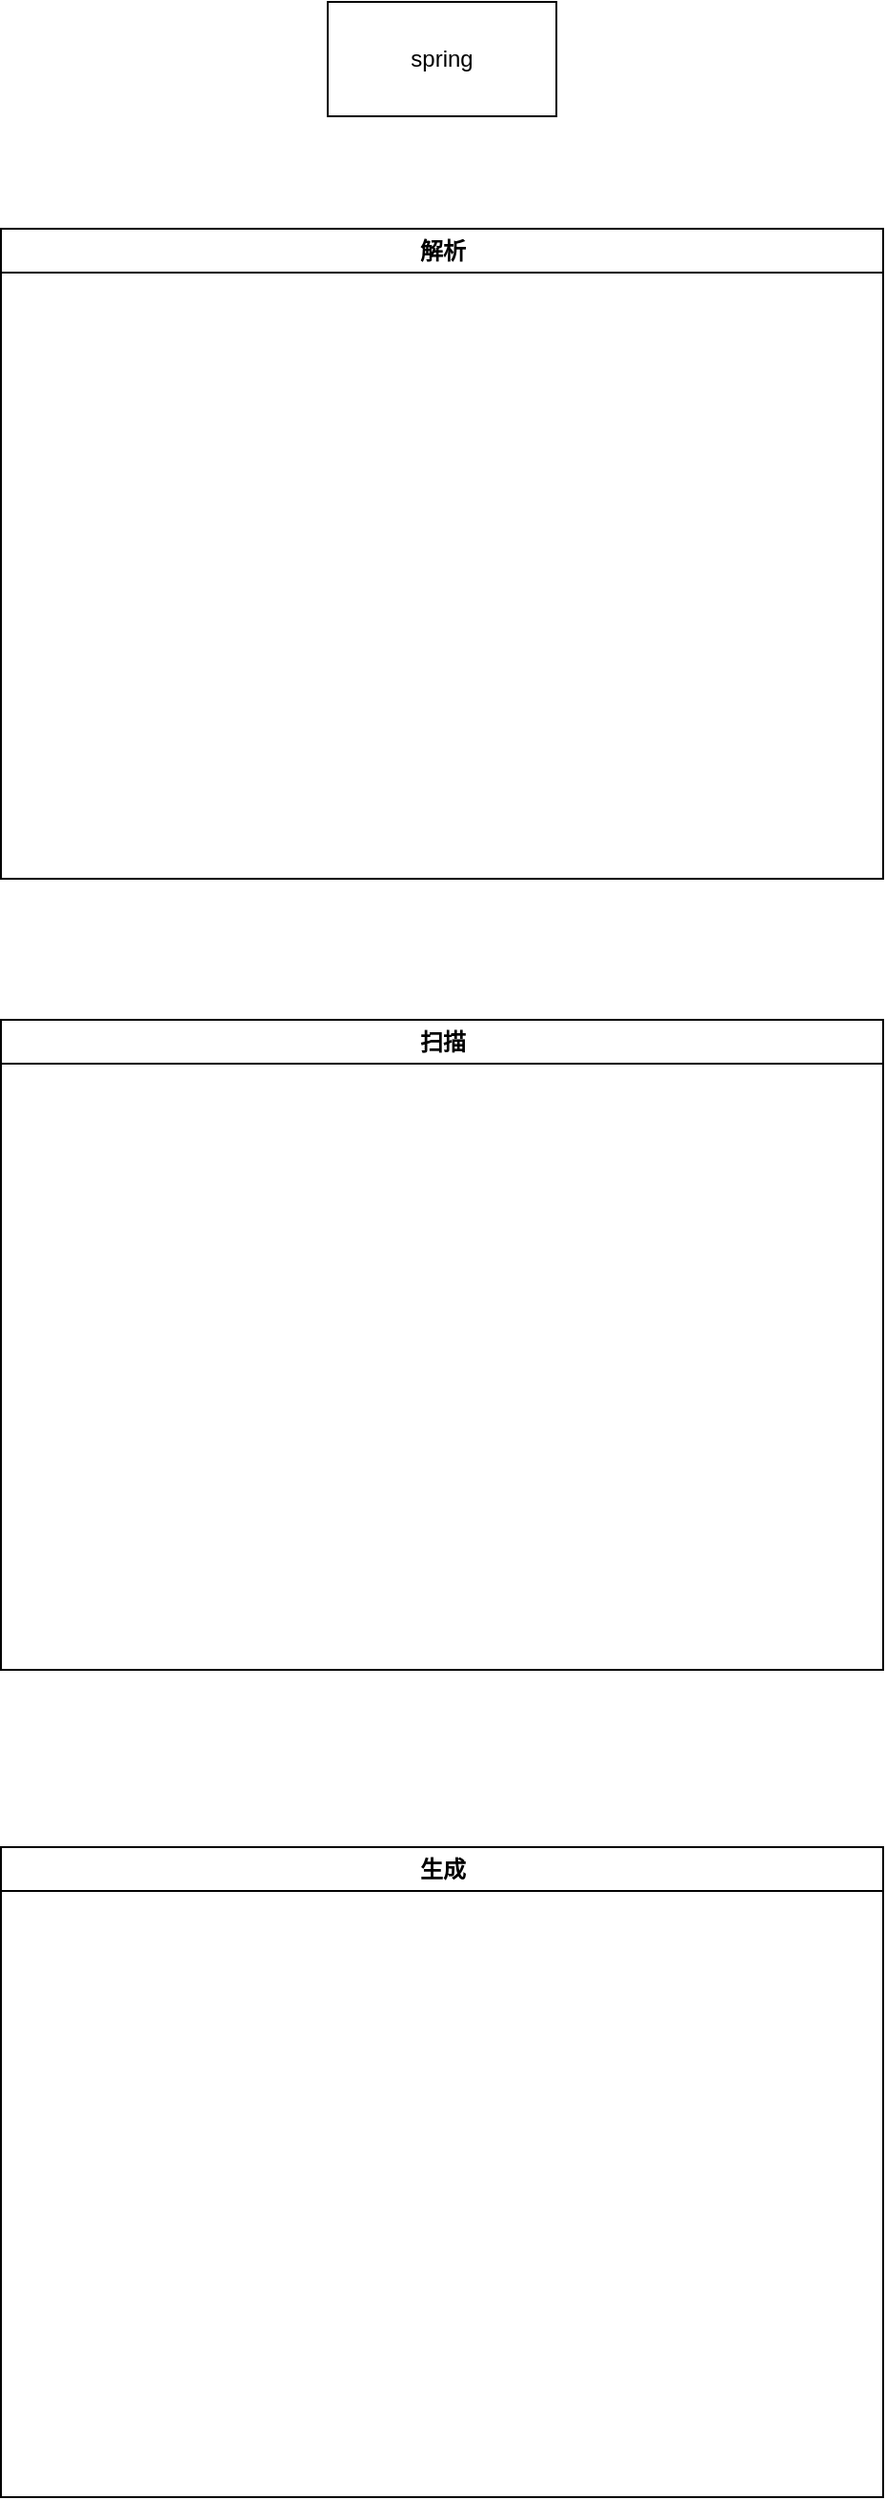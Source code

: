 <mxfile version="25.0.1">
  <diagram name="第 1 页" id="14tf_qHpTjpjnr1iD89r">
    <mxGraphModel dx="1046" dy="658" grid="0" gridSize="10" guides="1" tooltips="1" connect="1" arrows="1" fold="1" page="0" pageScale="1" pageWidth="827" pageHeight="1169" math="0" shadow="0">
      <root>
        <mxCell id="0" />
        <mxCell id="1" parent="0" />
        <mxCell id="M_sAFwJD3Y5_pbFiyou--2" value="spring" style="rounded=0;whiteSpace=wrap;html=1;" vertex="1" parent="1">
          <mxGeometry x="352" y="509" width="120" height="60" as="geometry" />
        </mxCell>
        <mxCell id="M_sAFwJD3Y5_pbFiyou--4" value="解析" style="swimlane;whiteSpace=wrap;html=1;" vertex="1" parent="1">
          <mxGeometry x="180.5" y="628" width="463" height="341" as="geometry" />
        </mxCell>
        <mxCell id="M_sAFwJD3Y5_pbFiyou--5" value="生成" style="swimlane;whiteSpace=wrap;html=1;startSize=23;" vertex="1" parent="1">
          <mxGeometry x="180.5" y="1477" width="463" height="341" as="geometry" />
        </mxCell>
        <mxCell id="M_sAFwJD3Y5_pbFiyou--6" value="扫描" style="swimlane;whiteSpace=wrap;html=1;" vertex="1" parent="1">
          <mxGeometry x="180.5" y="1043" width="463" height="341" as="geometry" />
        </mxCell>
      </root>
    </mxGraphModel>
  </diagram>
</mxfile>
